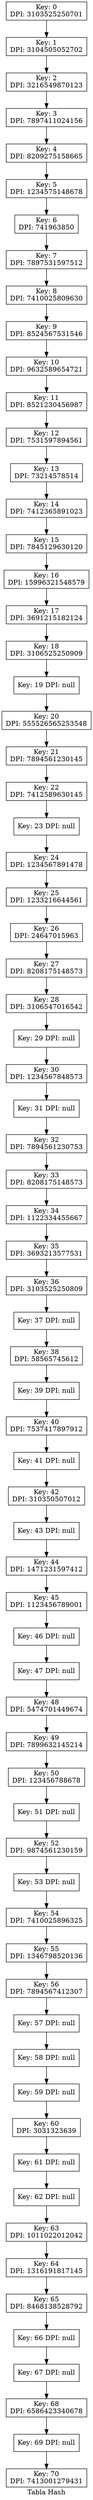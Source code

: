 digraph G{
label="Tabla Hash";
node[shape=box];
nC48[label="Key: 0
DPI: 3103525250701"];
nC49[label="Key: 1
DPI: 3104505052702"];
nC50[label="Key: 2
DPI: 3216549870123"];
nC51[label="Key: 3
DPI: 7897411024156"];
nC52[label="Key: 4
DPI: 8209275158665"];
nC53[label="Key: 5
DPI: 1234575148678"];
nC54[label="Key: 6
DPI: 741963850"];
nC55[label="Key: 7
DPI: 7897531597512"];
nC56[label="Key: 8
DPI: 7410025809630"];
nC57[label="Key: 9
DPI: 8524567531546"];
nC1567[label="Key: 10
DPI: 9632589654721"];
nC1568[label="Key: 11
DPI: 8521230456987"];
nC1569[label="Key: 12
DPI: 7531597894561"];
nC1570[label="Key: 13
DPI: 73214578514"];
nC1571[label="Key: 14
DPI: 7412365891023"];
nC1572[label="Key: 15
DPI: 7845129630120"];
nC1573[label="Key: 16
DPI: 15996321548579"];
nC1574[label="Key: 17
DPI: 3691215182124"];
nC1575[label="Key: 18
DPI: 3106525250909"];
nC1576[label="Key: 19 DPI: null"];
nC1598[label="Key: 20
DPI: 555526565253548"];
nC1599[label="Key: 21
DPI: 7894561230145"];
nC1600[label="Key: 22
DPI: 7412589630145"];
nC1601[label="Key: 23 DPI: null"];
nC1602[label="Key: 24
DPI: 1234567891478"];
nC1603[label="Key: 25
DPI: 1233216644561"];
nC1604[label="Key: 26
DPI: 24647015963"];
nC1605[label="Key: 27
DPI: 8208175148573"];
nC1606[label="Key: 28
DPI: 3106547016542"];
nC1607[label="Key: 29 DPI: null"];
nC1629[label="Key: 30
DPI: 1234567848573"];
nC1630[label="Key: 31 DPI: null"];
nC1631[label="Key: 32
DPI: 7894561230753"];
nC1632[label="Key: 33
DPI: 8208175148573"];
nC1633[label="Key: 34
DPI: 1122334455667"];
nC1634[label="Key: 35
DPI: 3693213577531"];
nC1635[label="Key: 36
DPI: 3103525250809"];
nC1636[label="Key: 37 DPI: null"];
nC1637[label="Key: 38
DPI: 58565745612"];
nC1638[label="Key: 39 DPI: null"];
nC1660[label="Key: 40
DPI: 7537417897912"];
nC1661[label="Key: 41 DPI: null"];
nC1662[label="Key: 42
DPI: 310350507012"];
nC1663[label="Key: 43 DPI: null"];
nC1664[label="Key: 44
DPI: 1471231597412"];
nC1665[label="Key: 45
DPI: 1123456789001"];
nC1666[label="Key: 46 DPI: null"];
nC1667[label="Key: 47 DPI: null"];
nC1668[label="Key: 48
DPI: 5474701449674"];
nC1669[label="Key: 49
DPI: 7899632145214"];
nC1691[label="Key: 50
DPI: 123456788678"];
nC1692[label="Key: 51 DPI: null"];
nC1693[label="Key: 52
DPI: 9874561230159"];
nC1694[label="Key: 53 DPI: null"];
nC1695[label="Key: 54
DPI: 7410025896325"];
nC1696[label="Key: 55
DPI: 1346798520136"];
nC1697[label="Key: 56
DPI: 7894567412307"];
nC1698[label="Key: 57 DPI: null"];
nC1699[label="Key: 58 DPI: null"];
nC1700[label="Key: 59 DPI: null"];
nC1722[label="Key: 60
DPI: 3031323639"];
nC1723[label="Key: 61 DPI: null"];
nC1724[label="Key: 62 DPI: null"];
nC1725[label="Key: 63
DPI: 1011022012042"];
nC1726[label="Key: 64
DPI: 1316191817145"];
nC1727[label="Key: 65
DPI: 8468138528792"];
nC1728[label="Key: 66 DPI: null"];
nC1729[label="Key: 67 DPI: null"];
nC1730[label="Key: 68
DPI: 6586423340678"];
nC1731[label="Key: 69 DPI: null"];
nC1753[label="Key: 70
DPI: 7413001279431"];

nC48->nC49;
nC49->nC50;
nC50->nC51;
nC51->nC52;
nC52->nC53;
nC53->nC54;
nC54->nC55;
nC55->nC56;
nC56->nC57;
nC57->nC1567;
nC1567->nC1568;
nC1568->nC1569;
nC1569->nC1570;
nC1570->nC1571;
nC1571->nC1572;
nC1572->nC1573;
nC1573->nC1574;
nC1574->nC1575;
nC1575->nC1576;
nC1576->nC1598;
nC1598->nC1599;
nC1599->nC1600;
nC1600->nC1601;
nC1601->nC1602;
nC1602->nC1603;
nC1603->nC1604;
nC1604->nC1605;
nC1605->nC1606;
nC1606->nC1607;
nC1607->nC1629;
nC1629->nC1630;
nC1630->nC1631;
nC1631->nC1632;
nC1632->nC1633;
nC1633->nC1634;
nC1634->nC1635;
nC1635->nC1636;
nC1636->nC1637;
nC1637->nC1638;
nC1638->nC1660;
nC1660->nC1661;
nC1661->nC1662;
nC1662->nC1663;
nC1663->nC1664;
nC1664->nC1665;
nC1665->nC1666;
nC1666->nC1667;
nC1667->nC1668;
nC1668->nC1669;
nC1669->nC1691;
nC1691->nC1692;
nC1692->nC1693;
nC1693->nC1694;
nC1694->nC1695;
nC1695->nC1696;
nC1696->nC1697;
nC1697->nC1698;
nC1698->nC1699;
nC1699->nC1700;
nC1700->nC1722;
nC1722->nC1723;
nC1723->nC1724;
nC1724->nC1725;
nC1725->nC1726;
nC1726->nC1727;
nC1727->nC1728;
nC1728->nC1729;
nC1729->nC1730;
nC1730->nC1731;
nC1731->nC1753;

{rank=same;}
}